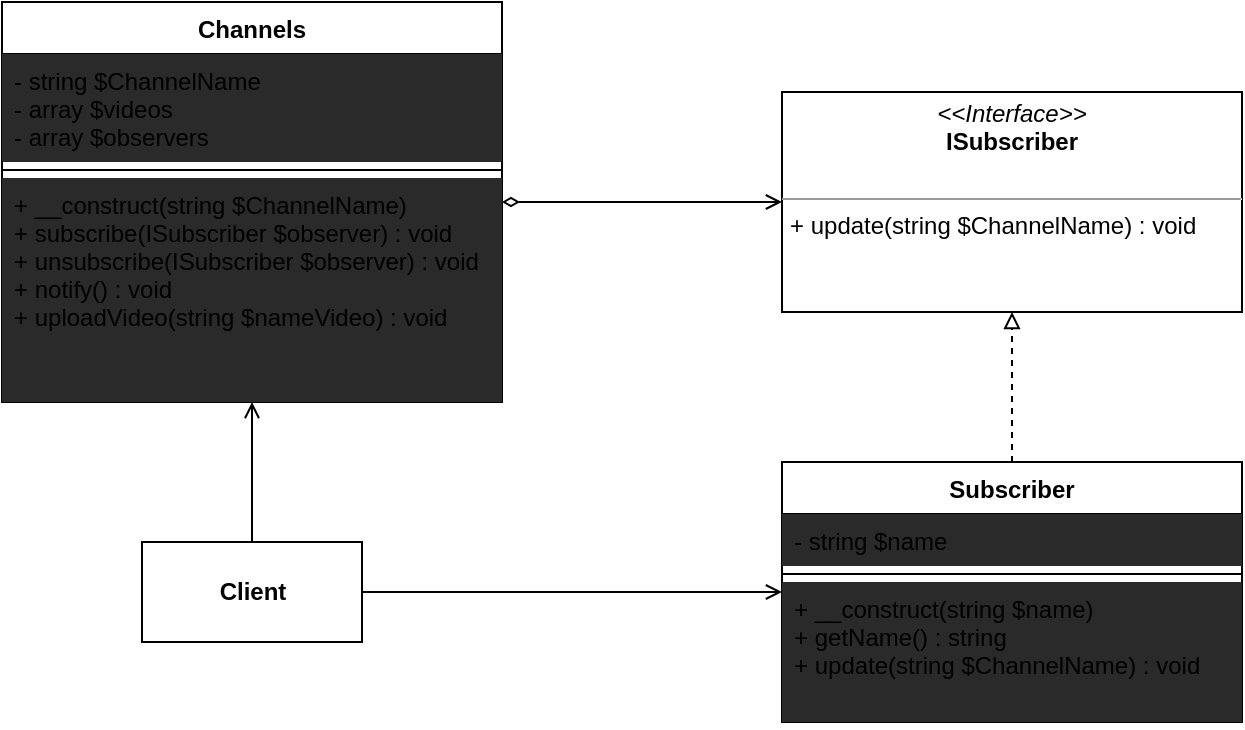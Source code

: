 <mxfile version="13.9.9" type="device"><diagram id="2d6Sxa2YBjkHTlAf0RvG" name="Страница 1"><mxGraphModel dx="1024" dy="592" grid="1" gridSize="10" guides="1" tooltips="1" connect="1" arrows="1" fold="1" page="1" pageScale="1" pageWidth="827" pageHeight="1169" math="0" shadow="0"><root><mxCell id="0"/><mxCell id="1" parent="0"/><mxCell id="-mp3HGpYWsvVjktbVby4-11" style="edgeStyle=orthogonalEdgeStyle;rounded=0;orthogonalLoop=1;jettySize=auto;html=1;startArrow=diamondThin;startFill=0;endArrow=open;endFill=0;jumpSize=8;" parent="1" source="-mp3HGpYWsvVjktbVby4-1" target="-mp3HGpYWsvVjktbVby4-5" edge="1"><mxGeometry relative="1" as="geometry"/></mxCell><mxCell id="-mp3HGpYWsvVjktbVby4-1" value="Channels" style="swimlane;fontStyle=1;align=center;verticalAlign=top;childLayout=stackLayout;horizontal=1;startSize=26;horizontalStack=0;resizeParent=1;resizeParentMax=0;resizeLast=0;collapsible=1;marginBottom=0;" parent="1" vertex="1"><mxGeometry x="120" y="140" width="250" height="200" as="geometry"/></mxCell><mxCell id="-mp3HGpYWsvVjktbVby4-2" value="- string $ChannelName&#10;- array $videos&#10;- array $observers" style="text;align=left;verticalAlign=top;spacingLeft=4;spacingRight=4;overflow=hidden;rotatable=0;points=[[0,0.5],[1,0.5]];portConstraint=eastwest;fillColor=#2a2a2a;" parent="-mp3HGpYWsvVjktbVby4-1" vertex="1"><mxGeometry y="26" width="250" height="54" as="geometry"/></mxCell><mxCell id="-mp3HGpYWsvVjktbVby4-3" value="" style="line;strokeWidth=1;align=left;verticalAlign=middle;spacingTop=-1;spacingLeft=3;spacingRight=3;rotatable=0;labelPosition=right;points=[];portConstraint=eastwest;" parent="-mp3HGpYWsvVjktbVby4-1" vertex="1"><mxGeometry y="80" width="250" height="8" as="geometry"/></mxCell><mxCell id="-mp3HGpYWsvVjktbVby4-4" value="+ __construct(string $ChannelName)&#10;+ subscribe(ISubscriber $observer) : void&#10;+ unsubscribe(ISubscriber $observer) : void&#10;+ notify() : void&#10;+ uploadVideo(string $nameVideo) : void" style="text;align=left;verticalAlign=top;spacingLeft=4;spacingRight=4;overflow=hidden;rotatable=0;points=[[0,0.5],[1,0.5]];portConstraint=eastwest;fillColor=#2a2a2a;" parent="-mp3HGpYWsvVjktbVby4-1" vertex="1"><mxGeometry y="88" width="250" height="112" as="geometry"/></mxCell><mxCell id="-mp3HGpYWsvVjktbVby4-5" value="&lt;p style=&quot;margin: 0px ; margin-top: 4px ; text-align: center&quot;&gt;&lt;i&gt;&amp;lt;&amp;lt;Interface&amp;gt;&amp;gt;&lt;/i&gt;&lt;br&gt;&lt;b&gt;ISubscriber&lt;/b&gt;&lt;/p&gt;&lt;br&gt;&lt;hr size=&quot;1&quot;&gt;&lt;p style=&quot;margin: 0px ; margin-left: 4px&quot;&gt;+ update(string $ChannelName) : void&lt;/p&gt;" style="verticalAlign=top;align=left;overflow=fill;fontSize=12;fontFamily=Helvetica;html=1;" parent="1" vertex="1"><mxGeometry x="510" y="185" width="230" height="110" as="geometry"/></mxCell><mxCell id="-mp3HGpYWsvVjktbVby4-12" style="edgeStyle=orthogonalEdgeStyle;rounded=0;orthogonalLoop=1;jettySize=auto;html=1;startArrow=none;startFill=0;endArrow=block;endFill=0;dashed=1;" parent="1" source="-mp3HGpYWsvVjktbVby4-6" target="-mp3HGpYWsvVjktbVby4-5" edge="1"><mxGeometry relative="1" as="geometry"/></mxCell><mxCell id="-mp3HGpYWsvVjktbVby4-6" value="Subscriber" style="swimlane;fontStyle=1;align=center;verticalAlign=top;childLayout=stackLayout;horizontal=1;startSize=26;horizontalStack=0;resizeParent=1;resizeParentMax=0;resizeLast=0;collapsible=1;marginBottom=0;" parent="1" vertex="1"><mxGeometry x="510" y="370" width="230" height="130" as="geometry"/></mxCell><mxCell id="-mp3HGpYWsvVjktbVby4-7" value="- string $name" style="text;align=left;verticalAlign=top;spacingLeft=4;spacingRight=4;overflow=hidden;rotatable=0;points=[[0,0.5],[1,0.5]];portConstraint=eastwest;fillColor=#2a2a2a;" parent="-mp3HGpYWsvVjktbVby4-6" vertex="1"><mxGeometry y="26" width="230" height="26" as="geometry"/></mxCell><mxCell id="-mp3HGpYWsvVjktbVby4-8" value="" style="line;strokeWidth=1;align=left;verticalAlign=middle;spacingTop=-1;spacingLeft=3;spacingRight=3;rotatable=0;labelPosition=right;points=[];portConstraint=eastwest;" parent="-mp3HGpYWsvVjktbVby4-6" vertex="1"><mxGeometry y="52" width="230" height="8" as="geometry"/></mxCell><mxCell id="-mp3HGpYWsvVjktbVby4-9" value="+ __construct(string $name)&#10;+ getName() : string&#10;+ update(string $ChannelName) : void" style="text;align=left;verticalAlign=top;spacingLeft=4;spacingRight=4;overflow=hidden;rotatable=0;points=[[0,0.5],[1,0.5]];portConstraint=eastwest;fillColor=#2a2a2a;" parent="-mp3HGpYWsvVjktbVby4-6" vertex="1"><mxGeometry y="60" width="230" height="70" as="geometry"/></mxCell><mxCell id="-mp3HGpYWsvVjktbVby4-13" style="edgeStyle=orthogonalEdgeStyle;rounded=0;orthogonalLoop=1;jettySize=auto;html=1;startArrow=none;startFill=0;endArrow=open;endFill=0;" parent="1" source="-mp3HGpYWsvVjktbVby4-10" target="-mp3HGpYWsvVjktbVby4-6" edge="1"><mxGeometry relative="1" as="geometry"/></mxCell><mxCell id="-mp3HGpYWsvVjktbVby4-14" style="edgeStyle=orthogonalEdgeStyle;rounded=0;orthogonalLoop=1;jettySize=auto;html=1;startArrow=none;startFill=0;endArrow=open;endFill=0;" parent="1" source="-mp3HGpYWsvVjktbVby4-10" target="-mp3HGpYWsvVjktbVby4-1" edge="1"><mxGeometry relative="1" as="geometry"/></mxCell><mxCell id="-mp3HGpYWsvVjktbVby4-10" value="&lt;b&gt;Client&lt;/b&gt;" style="html=1;" parent="1" vertex="1"><mxGeometry x="190" y="410" width="110" height="50" as="geometry"/></mxCell></root></mxGraphModel></diagram></mxfile>
